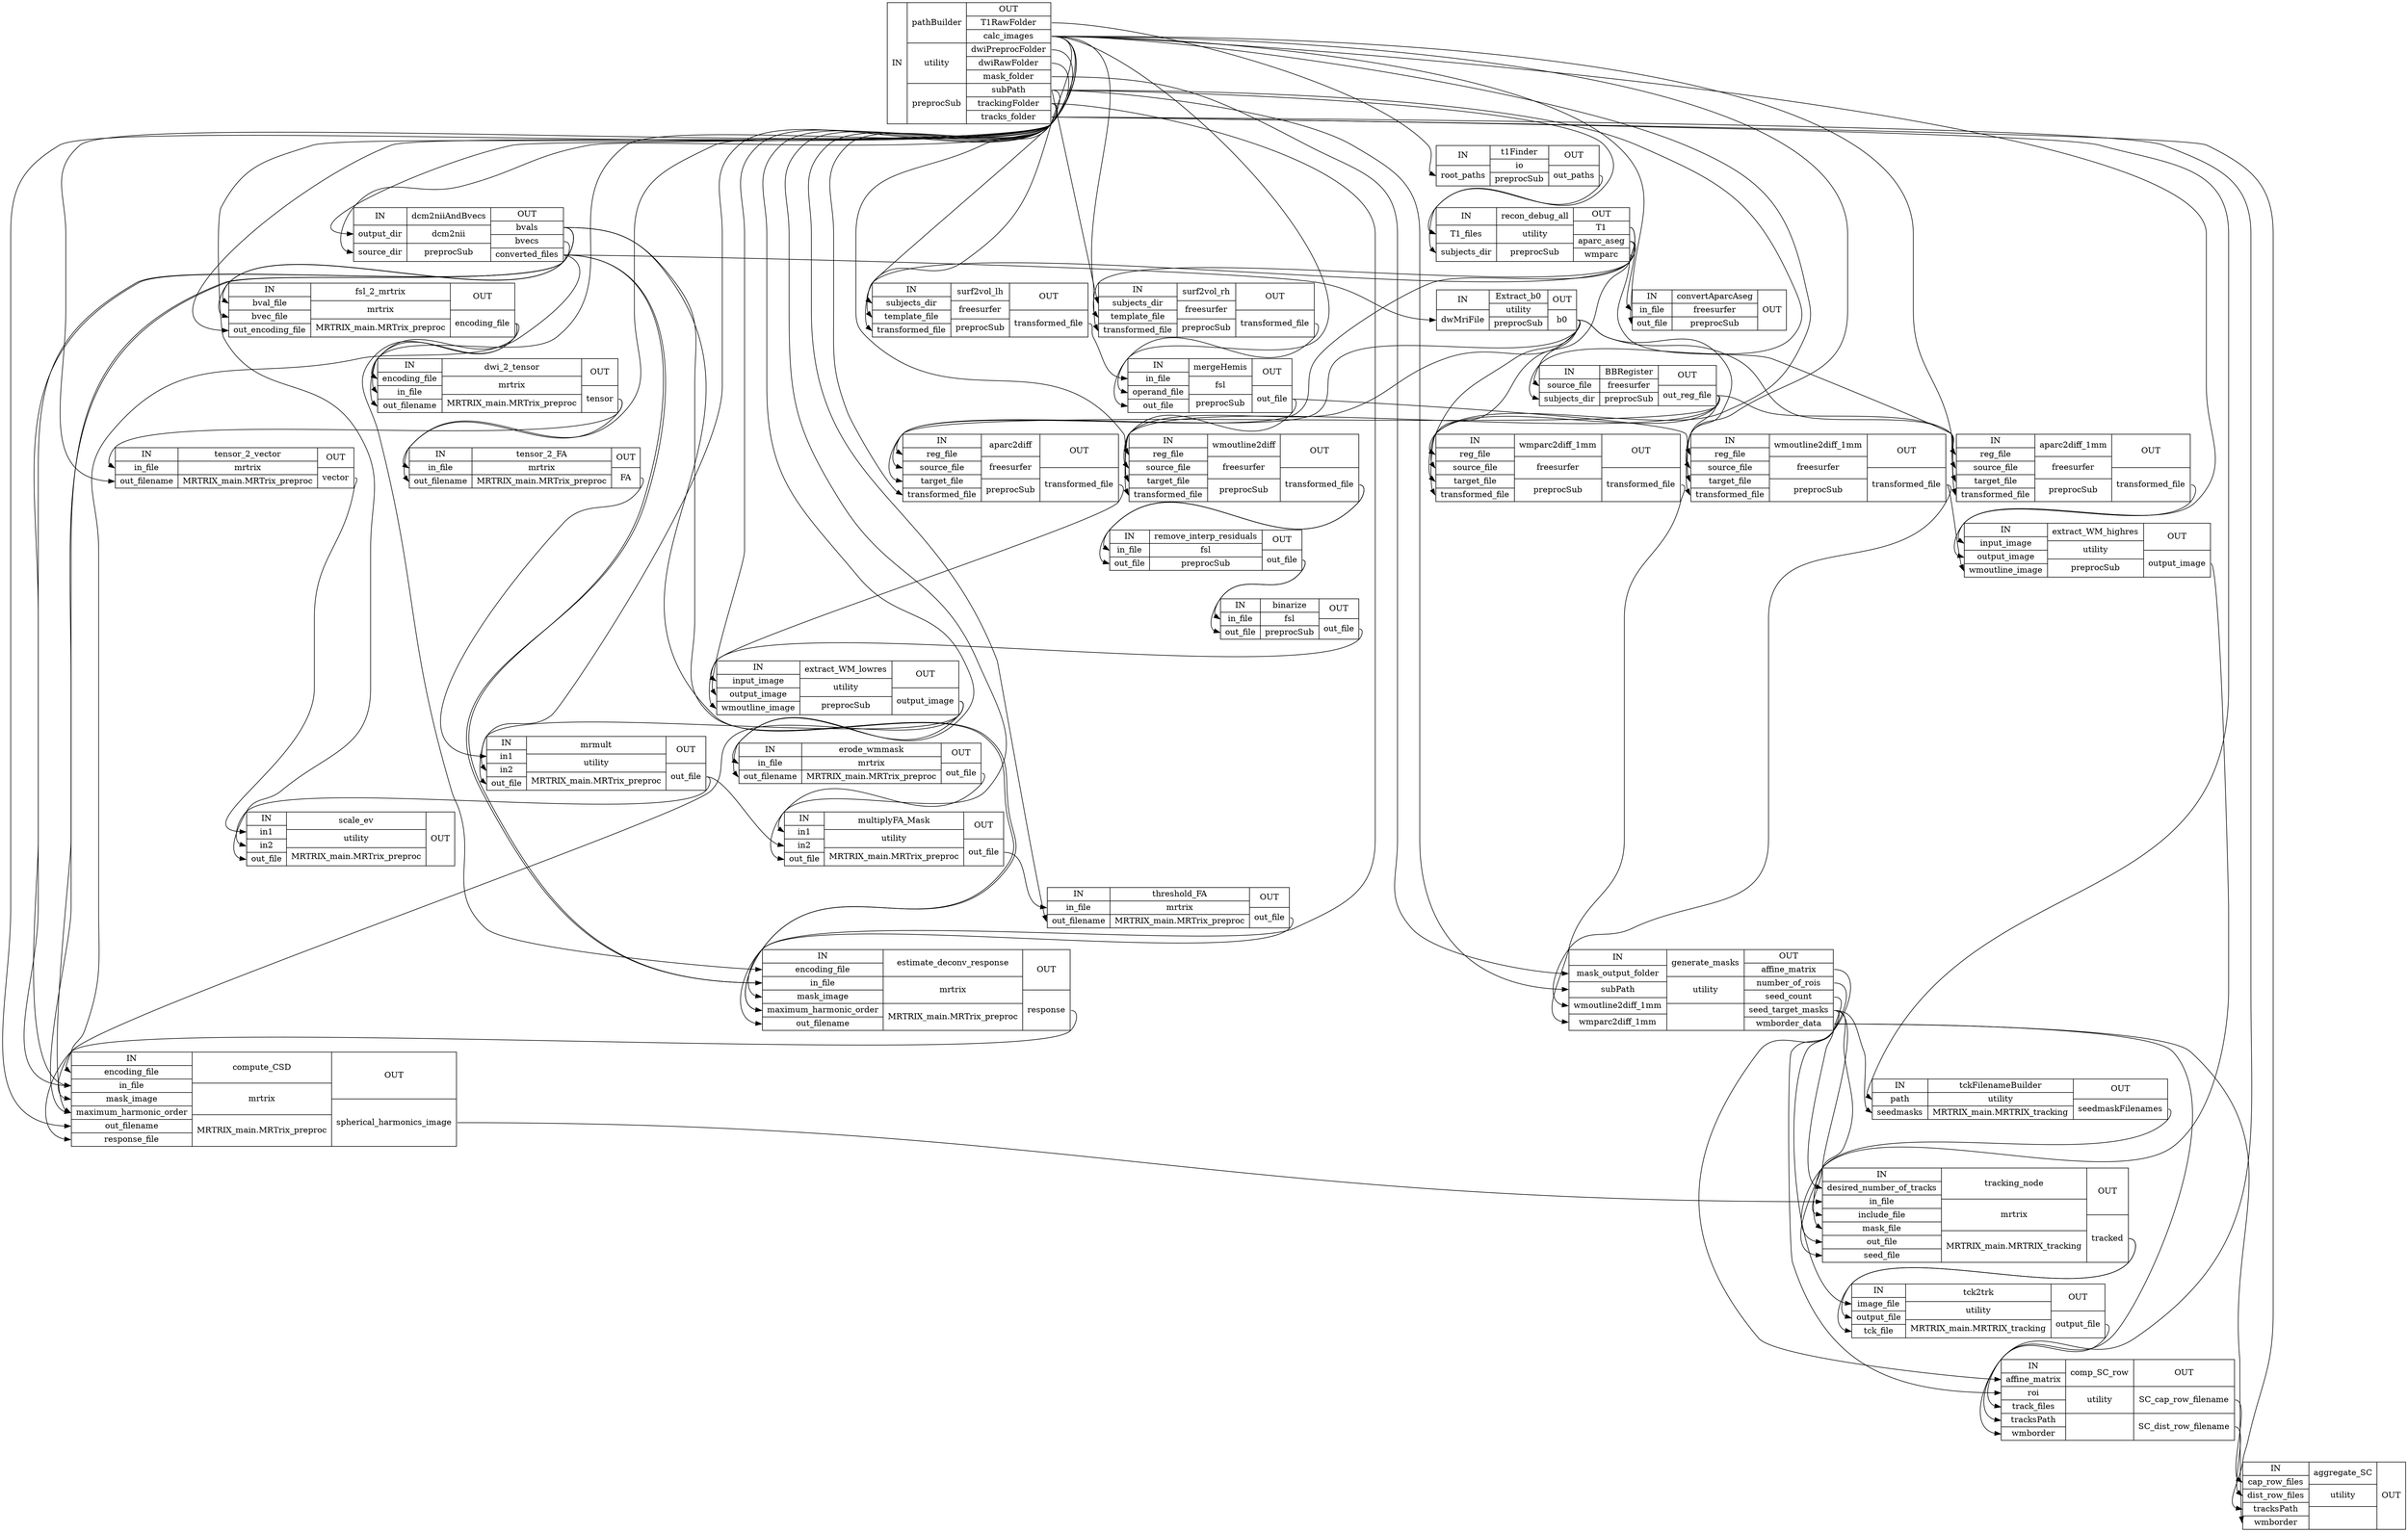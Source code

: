 digraph structs {
node [shape=record];
TVB_pipelinepreprocSubpathBuilder [label="{IN}|{ pathBuilder | utility | preprocSub }|{OUT|<outT1RawFolder> T1RawFolder|<outcalcimages> calc_images|<outdwiPreprocFolder> dwiPreprocFolder|<outdwiRawFolder> dwiRawFolder|<outmaskfolder> mask_folder|<outsubPath> subPath|<outtrackingFolder> trackingFolder|<outtracksfolder> tracks_folder}"];
TVB_pipelinepreprocSubt1Finder [label="{IN|<inrootpaths> root_paths}|{ t1Finder | io | preprocSub }|{OUT|<outoutpaths> out_paths}"];
TVB_pipelinepreprocSubdcm2niiAndBvecs [label="{IN|<inoutputdir> output_dir|<insourcedir> source_dir}|{ dcm2niiAndBvecs | dcm2nii | preprocSub }|{OUT|<outbvals> bvals|<outbvecs> bvecs|<outconvertedfiles> converted_files}"];
TVB_pipelinepreprocSubExtract_b0 [label="{IN|<indwMriFile> dwMriFile}|{ Extract_b0 | utility | preprocSub }|{OUT|<outb0> b0}"];
TVB_pipelinepreprocSubrecon_debug_all [label="{IN|<inT1files> T1_files|<insubjectsdir> subjects_dir}|{ recon_debug_all | utility | preprocSub }|{OUT|<outT1> T1|<outaparcaseg> aparc_aseg|<outwmparc> wmparc}"];
TVB_pipelinepreprocSubBBRegister [label="{IN|<insourcefile> source_file|<insubjectsdir> subjects_dir}|{ BBRegister | freesurfer | preprocSub }|{OUT|<outoutregfile> out_reg_file}"];
TVB_pipelinepreprocSubwmparc2diff_1mm [label="{IN|<inregfile> reg_file|<insourcefile> source_file|<intargetfile> target_file|<intransformedfile> transformed_file}|{ wmparc2diff_1mm | freesurfer | preprocSub }|{OUT|<outtransformedfile> transformed_file}"];
TVB_pipelinepreprocSubaparc2diff_1mm [label="{IN|<inregfile> reg_file|<insourcefile> source_file|<intargetfile> target_file|<intransformedfile> transformed_file}|{ aparc2diff_1mm | freesurfer | preprocSub }|{OUT|<outtransformedfile> transformed_file}"];
TVB_pipelineMRTRIX_mainMRTrix_preprocfsl_2_mrtrix [label="{IN|<inbvalfile> bval_file|<inbvecfile> bvec_file|<inoutencodingfile> out_encoding_file}|{ fsl_2_mrtrix | mrtrix | MRTRIX_main.MRTrix_preproc }|{OUT|<outencodingfile> encoding_file}"];
TVB_pipelineMRTRIX_mainMRTrix_preprocdwi_2_tensor [label="{IN|<inencodingfile> encoding_file|<ininfile> in_file|<inoutfilename> out_filename}|{ dwi_2_tensor | mrtrix | MRTRIX_main.MRTrix_preproc }|{OUT|<outtensor> tensor}"];
TVB_pipelineMRTRIX_mainMRTrix_preproctensor_2_vector [label="{IN|<ininfile> in_file|<inoutfilename> out_filename}|{ tensor_2_vector | mrtrix | MRTRIX_main.MRTrix_preproc }|{OUT|<outvector> vector}"];
TVB_pipelineMRTRIX_mainMRTrix_preproctensor_2_FA [label="{IN|<ininfile> in_file|<inoutfilename> out_filename}|{ tensor_2_FA | mrtrix | MRTRIX_main.MRTrix_preproc }|{OUT|<outFA> FA}"];
TVB_pipelinepreprocSubsurf2vol_lh [label="{IN|<insubjectsdir> subjects_dir|<intemplatefile> template_file|<intransformedfile> transformed_file}|{ surf2vol_lh | freesurfer | preprocSub }|{OUT|<outtransformedfile> transformed_file}"];
TVB_pipelinepreprocSubsurf2vol_rh [label="{IN|<insubjectsdir> subjects_dir|<intemplatefile> template_file|<intransformedfile> transformed_file}|{ surf2vol_rh | freesurfer | preprocSub }|{OUT|<outtransformedfile> transformed_file}"];
TVB_pipelinepreprocSubmergeHemis [label="{IN|<ininfile> in_file|<inoperandfile> operand_file|<inoutfile> out_file}|{ mergeHemis | fsl | preprocSub }|{OUT|<outoutfile> out_file}"];
TVB_pipelinepreprocSubwmoutline2diff [label="{IN|<inregfile> reg_file|<insourcefile> source_file|<intargetfile> target_file|<intransformedfile> transformed_file}|{ wmoutline2diff | freesurfer | preprocSub }|{OUT|<outtransformedfile> transformed_file}"];
TVB_pipelinepreprocSubremove_interp_residuals [label="{IN|<ininfile> in_file|<inoutfile> out_file}|{ remove_interp_residuals | fsl | preprocSub }|{OUT|<outoutfile> out_file}"];
TVB_pipelinepreprocSubbinarize [label="{IN|<ininfile> in_file|<inoutfile> out_file}|{ binarize | fsl | preprocSub }|{OUT|<outoutfile> out_file}"];
TVB_pipelinepreprocSubconvertAparcAseg [label="{IN|<ininfile> in_file|<inoutfile> out_file}|{ convertAparcAseg | freesurfer | preprocSub }|{OUT}"];
TVB_pipelinepreprocSubwmoutline2diff_1mm [label="{IN|<inregfile> reg_file|<insourcefile> source_file|<intargetfile> target_file|<intransformedfile> transformed_file}|{ wmoutline2diff_1mm | freesurfer | preprocSub }|{OUT|<outtransformedfile> transformed_file}"];
TVB_pipelinegenerate_masks [label="{IN|<inmaskoutputfolder> mask_output_folder|<insubPath> subPath|<inwmoutline2diff1mm> wmoutline2diff_1mm|<inwmparc2diff1mm> wmparc2diff_1mm}|{ generate_masks | utility |  }|{OUT|<outaffinematrix> affine_matrix|<outnumberofrois> number_of_rois|<outseedcount> seed_count|<outseedtargetmasks> seed_target_masks|<outwmborderdata> wmborder_data}"];
TVB_pipelinepreprocSubextract_WM_highres [label="{IN|<ininputimage> input_image|<inoutputimage> output_image|<inwmoutlineimage> wmoutline_image}|{ extract_WM_highres | utility | preprocSub }|{OUT|<outoutputimage> output_image}"];
TVB_pipelineMRTRIX_mainMRTRIX_trackingtckFilenameBuilder [label="{IN|<inpath> path|<inseedmasks> seedmasks}|{ tckFilenameBuilder | utility | MRTRIX_main.MRTRIX_tracking }|{OUT|<outseedmaskFilenames> seedmaskFilenames}"];
TVB_pipelinepreprocSubaparc2diff [label="{IN|<inregfile> reg_file|<insourcefile> source_file|<intargetfile> target_file|<intransformedfile> transformed_file}|{ aparc2diff | freesurfer | preprocSub }|{OUT|<outtransformedfile> transformed_file}"];
TVB_pipelinepreprocSubextract_WM_lowres [label="{IN|<ininputimage> input_image|<inoutputimage> output_image|<inwmoutlineimage> wmoutline_image}|{ extract_WM_lowres | utility | preprocSub }|{OUT|<outoutputimage> output_image}"];
TVB_pipelineMRTRIX_mainMRTrix_preprocerode_wmmask [label="{IN|<ininfile> in_file|<inoutfilename> out_filename}|{ erode_wmmask | mrtrix | MRTRIX_main.MRTrix_preproc }|{OUT|<outoutfile> out_file}"];
TVB_pipelineMRTRIX_mainMRTrix_preprocmrmult [label="{IN|<inin1> in1|<inin2> in2|<inoutfile> out_file}|{ mrmult | utility | MRTRIX_main.MRTrix_preproc }|{OUT|<outoutfile> out_file}"];
TVB_pipelineMRTRIX_mainMRTrix_preprocmultiplyFA_Mask [label="{IN|<inin1> in1|<inin2> in2|<inoutfile> out_file}|{ multiplyFA_Mask | utility | MRTRIX_main.MRTrix_preproc }|{OUT|<outoutfile> out_file}"];
TVB_pipelineMRTRIX_mainMRTrix_preprocscale_ev [label="{IN|<inin1> in1|<inin2> in2|<inoutfile> out_file}|{ scale_ev | utility | MRTRIX_main.MRTrix_preproc }|{OUT}"];
TVB_pipelineMRTRIX_mainMRTrix_preprocthreshold_FA [label="{IN|<ininfile> in_file|<inoutfilename> out_filename}|{ threshold_FA | mrtrix | MRTRIX_main.MRTrix_preproc }|{OUT|<outoutfile> out_file}"];
TVB_pipelineMRTRIX_mainMRTrix_preprocestimate_deconv_response [label="{IN|<inencodingfile> encoding_file|<ininfile> in_file|<inmaskimage> mask_image|<inmaximumharmonicorder> maximum_harmonic_order|<inoutfilename> out_filename}|{ estimate_deconv_response | mrtrix | MRTRIX_main.MRTrix_preproc }|{OUT|<outresponse> response}"];
TVB_pipelineMRTRIX_mainMRTrix_preproccompute_CSD [label="{IN|<inencodingfile> encoding_file|<ininfile> in_file|<inmaskimage> mask_image|<inmaximumharmonicorder> maximum_harmonic_order|<inoutfilename> out_filename|<inresponsefile> response_file}|{ compute_CSD | mrtrix | MRTRIX_main.MRTrix_preproc }|{OUT|<outsphericalharmonicsimage> spherical_harmonics_image}"];
TVB_pipelineMRTRIX_mainMRTRIX_trackingtracking_node [label="{IN|<indesirednumberoftracks> desired_number_of_tracks|<ininfile> in_file|<inincludefile> include_file|<inmaskfile> mask_file|<inoutfile> out_file|<inseedfile> seed_file}|{ tracking_node | mrtrix | MRTRIX_main.MRTRIX_tracking }|{OUT|<outtracked> tracked}"];
TVB_pipelineMRTRIX_mainMRTRIX_trackingtck2trk [label="{IN|<inimagefile> image_file|<inoutputfile> output_file|<intckfile> tck_file}|{ tck2trk | utility | MRTRIX_main.MRTRIX_tracking }|{OUT|<outoutputfile> output_file}"];
TVB_pipelinecomp_SC_row [label="{IN|<inaffinematrix> affine_matrix|<inroi> roi|<intrackfiles> track_files|<intracksPath> tracksPath|<inwmborder> wmborder}|{ comp_SC_row | utility |  }|{OUT|<outSCcaprowfilename> SC_cap_row_filename|<outSCdistrowfilename> SC_dist_row_filename}"];
TVB_pipelineaggregate_SC [label="{IN|<incaprowfiles> cap_row_files|<indistrowfiles> dist_row_files|<intracksPath> tracksPath|<inwmborder> wmborder}|{ aggregate_SC | utility |  }|{OUT}"];
TVB_pipelineMRTRIX_mainMRTRIX_trackingtck2trk:outoutputfile:e -> TVB_pipelinecomp_SC_row:intrackfiles:w;
TVB_pipelineMRTRIX_mainMRTRIX_trackingtckFilenameBuilder:outseedmaskFilenames:e -> TVB_pipelineMRTRIX_mainMRTRIX_trackingtracking_node:inoutfile:w;
TVB_pipelineMRTRIX_mainMRTRIX_trackingtracking_node:outtracked:e -> TVB_pipelineMRTRIX_mainMRTRIX_trackingtck2trk:inoutputfile:w;
TVB_pipelineMRTRIX_mainMRTRIX_trackingtracking_node:outtracked:e -> TVB_pipelineMRTRIX_mainMRTRIX_trackingtck2trk:intckfile:w;
TVB_pipelineMRTRIX_mainMRTrix_preproccompute_CSD:outsphericalharmonicsimage:e -> TVB_pipelineMRTRIX_mainMRTRIX_trackingtracking_node:ininfile:w;
TVB_pipelineMRTRIX_mainMRTrix_preprocdwi_2_tensor:outtensor:e -> TVB_pipelineMRTRIX_mainMRTrix_preproctensor_2_FA:ininfile:w;
TVB_pipelineMRTRIX_mainMRTrix_preprocdwi_2_tensor:outtensor:e -> TVB_pipelineMRTRIX_mainMRTrix_preproctensor_2_vector:ininfile:w;
TVB_pipelineMRTRIX_mainMRTrix_preprocerode_wmmask:outoutfile:e -> TVB_pipelineMRTRIX_mainMRTrix_preprocmultiplyFA_Mask:inin1:w;
TVB_pipelineMRTRIX_mainMRTrix_preprocestimate_deconv_response:outresponse:e -> TVB_pipelineMRTRIX_mainMRTrix_preproccompute_CSD:inresponsefile:w;
TVB_pipelineMRTRIX_mainMRTrix_preprocfsl_2_mrtrix:outencodingfile:e -> TVB_pipelineMRTRIX_mainMRTrix_preproccompute_CSD:inencodingfile:w;
TVB_pipelineMRTRIX_mainMRTrix_preprocfsl_2_mrtrix:outencodingfile:e -> TVB_pipelineMRTRIX_mainMRTrix_preprocdwi_2_tensor:inencodingfile:w;
TVB_pipelineMRTRIX_mainMRTrix_preprocfsl_2_mrtrix:outencodingfile:e -> TVB_pipelineMRTRIX_mainMRTrix_preprocestimate_deconv_response:inencodingfile:w;
TVB_pipelineMRTRIX_mainMRTrix_preprocmrmult:outoutfile:e -> TVB_pipelineMRTRIX_mainMRTrix_preprocmultiplyFA_Mask:inin2:w;
TVB_pipelineMRTRIX_mainMRTrix_preprocmrmult:outoutfile:e -> TVB_pipelineMRTRIX_mainMRTrix_preprocscale_ev:inin2:w;
TVB_pipelineMRTRIX_mainMRTrix_preprocmultiplyFA_Mask:outoutfile:e -> TVB_pipelineMRTRIX_mainMRTrix_preprocthreshold_FA:ininfile:w;
TVB_pipelineMRTRIX_mainMRTrix_preproctensor_2_FA:outFA:e -> TVB_pipelineMRTRIX_mainMRTrix_preprocmrmult:inin1:w;
TVB_pipelineMRTRIX_mainMRTrix_preproctensor_2_vector:outvector:e -> TVB_pipelineMRTRIX_mainMRTrix_preprocscale_ev:inin1:w;
TVB_pipelineMRTRIX_mainMRTrix_preprocthreshold_FA:outoutfile:e -> TVB_pipelineMRTRIX_mainMRTrix_preprocestimate_deconv_response:inmaskimage:w;
TVB_pipelinecomp_SC_row:outSCcaprowfilename:e -> TVB_pipelineaggregate_SC:incaprowfiles:w;
TVB_pipelinecomp_SC_row:outSCdistrowfilename:e -> TVB_pipelineaggregate_SC:indistrowfiles:w;
TVB_pipelinegenerate_masks:outaffinematrix:e -> TVB_pipelinecomp_SC_row:inaffinematrix:w;
TVB_pipelinegenerate_masks:outnumberofrois:e -> TVB_pipelinecomp_SC_row:inroi:w;
TVB_pipelinegenerate_masks:outseedcount:e -> TVB_pipelineMRTRIX_mainMRTRIX_trackingtracking_node:indesirednumberoftracks:w;
TVB_pipelinegenerate_masks:outseedtargetmasks:e -> TVB_pipelineMRTRIX_mainMRTRIX_trackingtck2trk:inimagefile:w;
TVB_pipelinegenerate_masks:outseedtargetmasks:e -> TVB_pipelineMRTRIX_mainMRTRIX_trackingtckFilenameBuilder:inseedmasks:w;
TVB_pipelinegenerate_masks:outseedtargetmasks:e -> TVB_pipelineMRTRIX_mainMRTRIX_trackingtracking_node:inincludefile:w;
TVB_pipelinegenerate_masks:outseedtargetmasks:e -> TVB_pipelineMRTRIX_mainMRTRIX_trackingtracking_node:inseedfile:w;
TVB_pipelinegenerate_masks:outwmborderdata:e -> TVB_pipelineaggregate_SC:inwmborder:w;
TVB_pipelinegenerate_masks:outwmborderdata:e -> TVB_pipelinecomp_SC_row:inwmborder:w;
TVB_pipelinepreprocSubBBRegister:outoutregfile:e -> TVB_pipelinepreprocSubaparc2diff:inregfile:w;
TVB_pipelinepreprocSubBBRegister:outoutregfile:e -> TVB_pipelinepreprocSubaparc2diff_1mm:inregfile:w;
TVB_pipelinepreprocSubBBRegister:outoutregfile:e -> TVB_pipelinepreprocSubwmoutline2diff:inregfile:w;
TVB_pipelinepreprocSubBBRegister:outoutregfile:e -> TVB_pipelinepreprocSubwmoutline2diff_1mm:inregfile:w;
TVB_pipelinepreprocSubBBRegister:outoutregfile:e -> TVB_pipelinepreprocSubwmparc2diff_1mm:inregfile:w;
TVB_pipelinepreprocSubExtract_b0:outb0:e -> TVB_pipelinepreprocSubBBRegister:insourcefile:w;
TVB_pipelinepreprocSubExtract_b0:outb0:e -> TVB_pipelinepreprocSubaparc2diff:insourcefile:w;
TVB_pipelinepreprocSubExtract_b0:outb0:e -> TVB_pipelinepreprocSubaparc2diff_1mm:insourcefile:w;
TVB_pipelinepreprocSubExtract_b0:outb0:e -> TVB_pipelinepreprocSubwmoutline2diff:insourcefile:w;
TVB_pipelinepreprocSubExtract_b0:outb0:e -> TVB_pipelinepreprocSubwmoutline2diff_1mm:insourcefile:w;
TVB_pipelinepreprocSubExtract_b0:outb0:e -> TVB_pipelinepreprocSubwmparc2diff_1mm:insourcefile:w;
TVB_pipelinepreprocSubaparc2diff:outtransformedfile:e -> TVB_pipelinepreprocSubextract_WM_lowres:ininputimage:w;
TVB_pipelinepreprocSubaparc2diff_1mm:outtransformedfile:e -> TVB_pipelinepreprocSubextract_WM_highres:ininputimage:w;
TVB_pipelinepreprocSubbinarize:outoutfile:e -> TVB_pipelinepreprocSubextract_WM_lowres:inwmoutlineimage:w;
TVB_pipelinepreprocSubdcm2niiAndBvecs:outbvals:e -> TVB_pipelineMRTRIX_mainMRTrix_preproccompute_CSD:inmaximumharmonicorder:w;
TVB_pipelinepreprocSubdcm2niiAndBvecs:outbvals:e -> TVB_pipelineMRTRIX_mainMRTrix_preproccompute_CSD:inmaximumharmonicorder:w;
TVB_pipelinepreprocSubdcm2niiAndBvecs:outbvals:e -> TVB_pipelineMRTRIX_mainMRTrix_preprocestimate_deconv_response:inmaximumharmonicorder:w;
TVB_pipelinepreprocSubdcm2niiAndBvecs:outbvals:e -> TVB_pipelineMRTRIX_mainMRTrix_preprocestimate_deconv_response:inmaximumharmonicorder:w;
TVB_pipelinepreprocSubdcm2niiAndBvecs:outbvals:e -> TVB_pipelineMRTRIX_mainMRTrix_preprocfsl_2_mrtrix:inbvalfile:w;
TVB_pipelinepreprocSubdcm2niiAndBvecs:outbvecs:e -> TVB_pipelineMRTRIX_mainMRTrix_preprocfsl_2_mrtrix:inbvecfile:w;
TVB_pipelinepreprocSubdcm2niiAndBvecs:outconvertedfiles:e -> TVB_pipelineMRTRIX_mainMRTrix_preproccompute_CSD:ininfile:w;
TVB_pipelinepreprocSubdcm2niiAndBvecs:outconvertedfiles:e -> TVB_pipelineMRTRIX_mainMRTrix_preproccompute_CSD:ininfile:w;
TVB_pipelinepreprocSubdcm2niiAndBvecs:outconvertedfiles:e -> TVB_pipelineMRTRIX_mainMRTrix_preprocdwi_2_tensor:ininfile:w;
TVB_pipelinepreprocSubdcm2niiAndBvecs:outconvertedfiles:e -> TVB_pipelineMRTRIX_mainMRTrix_preprocestimate_deconv_response:ininfile:w;
TVB_pipelinepreprocSubdcm2niiAndBvecs:outconvertedfiles:e -> TVB_pipelineMRTRIX_mainMRTrix_preprocestimate_deconv_response:ininfile:w;
TVB_pipelinepreprocSubdcm2niiAndBvecs:outconvertedfiles:e -> TVB_pipelinepreprocSubExtract_b0:indwMriFile:w;
TVB_pipelinepreprocSubextract_WM_highres:outoutputimage:e -> TVB_pipelineMRTRIX_mainMRTRIX_trackingtracking_node:inmaskfile:w;
TVB_pipelinepreprocSubextract_WM_lowres:outoutputimage:e -> TVB_pipelineMRTRIX_mainMRTrix_preproccompute_CSD:inmaskimage:w;
TVB_pipelinepreprocSubextract_WM_lowres:outoutputimage:e -> TVB_pipelineMRTRIX_mainMRTrix_preprocerode_wmmask:ininfile:w;
TVB_pipelinepreprocSubextract_WM_lowres:outoutputimage:e -> TVB_pipelineMRTRIX_mainMRTrix_preprocmrmult:inin2:w;
TVB_pipelinepreprocSubmergeHemis:outoutfile:e -> TVB_pipelinepreprocSubwmoutline2diff:intargetfile:w;
TVB_pipelinepreprocSubmergeHemis:outoutfile:e -> TVB_pipelinepreprocSubwmoutline2diff_1mm:intargetfile:w;
TVB_pipelinepreprocSubpathBuilder:outT1RawFolder:e -> TVB_pipelinepreprocSubt1Finder:inrootpaths:w;
TVB_pipelinepreprocSubpathBuilder:outcalcimages:e -> TVB_pipelinepreprocSubaparc2diff:intransformedfile:w;
TVB_pipelinepreprocSubpathBuilder:outcalcimages:e -> TVB_pipelinepreprocSubaparc2diff_1mm:intransformedfile:w;
TVB_pipelinepreprocSubpathBuilder:outcalcimages:e -> TVB_pipelinepreprocSubconvertAparcAseg:inoutfile:w;
TVB_pipelinepreprocSubpathBuilder:outcalcimages:e -> TVB_pipelinepreprocSubextract_WM_highres:inoutputimage:w;
TVB_pipelinepreprocSubpathBuilder:outcalcimages:e -> TVB_pipelinepreprocSubextract_WM_lowres:inoutputimage:w;
TVB_pipelinepreprocSubpathBuilder:outcalcimages:e -> TVB_pipelinepreprocSubmergeHemis:inoutfile:w;
TVB_pipelinepreprocSubpathBuilder:outcalcimages:e -> TVB_pipelinepreprocSubsurf2vol_lh:intransformedfile:w;
TVB_pipelinepreprocSubpathBuilder:outcalcimages:e -> TVB_pipelinepreprocSubsurf2vol_rh:intransformedfile:w;
TVB_pipelinepreprocSubpathBuilder:outcalcimages:e -> TVB_pipelinepreprocSubwmoutline2diff:intransformedfile:w;
TVB_pipelinepreprocSubpathBuilder:outcalcimages:e -> TVB_pipelinepreprocSubwmoutline2diff_1mm:intransformedfile:w;
TVB_pipelinepreprocSubpathBuilder:outcalcimages:e -> TVB_pipelinepreprocSubwmparc2diff_1mm:intransformedfile:w;
TVB_pipelinepreprocSubpathBuilder:outdwiPreprocFolder:e -> TVB_pipelinepreprocSubdcm2niiAndBvecs:inoutputdir:w;
TVB_pipelinepreprocSubpathBuilder:outdwiRawFolder:e -> TVB_pipelinepreprocSubdcm2niiAndBvecs:insourcedir:w;
TVB_pipelinepreprocSubpathBuilder:outmaskfolder:e -> TVB_pipelinegenerate_masks:inmaskoutputfolder:w;
TVB_pipelinepreprocSubpathBuilder:outsubPath:e -> TVB_pipelinegenerate_masks:insubPath:w;
TVB_pipelinepreprocSubpathBuilder:outsubPath:e -> TVB_pipelinepreprocSubBBRegister:insubjectsdir:w;
TVB_pipelinepreprocSubpathBuilder:outsubPath:e -> TVB_pipelinepreprocSubrecon_debug_all:insubjectsdir:w;
TVB_pipelinepreprocSubpathBuilder:outsubPath:e -> TVB_pipelinepreprocSubsurf2vol_lh:insubjectsdir:w;
TVB_pipelinepreprocSubpathBuilder:outsubPath:e -> TVB_pipelinepreprocSubsurf2vol_rh:insubjectsdir:w;
TVB_pipelinepreprocSubpathBuilder:outtrackingFolder:e -> TVB_pipelineMRTRIX_mainMRTrix_preproccompute_CSD:inoutfilename:w;
TVB_pipelinepreprocSubpathBuilder:outtrackingFolder:e -> TVB_pipelineMRTRIX_mainMRTrix_preprocdwi_2_tensor:inoutfilename:w;
TVB_pipelinepreprocSubpathBuilder:outtrackingFolder:e -> TVB_pipelineMRTRIX_mainMRTrix_preprocerode_wmmask:inoutfilename:w;
TVB_pipelinepreprocSubpathBuilder:outtrackingFolder:e -> TVB_pipelineMRTRIX_mainMRTrix_preprocestimate_deconv_response:inoutfilename:w;
TVB_pipelinepreprocSubpathBuilder:outtrackingFolder:e -> TVB_pipelineMRTRIX_mainMRTrix_preprocfsl_2_mrtrix:inoutencodingfile:w;
TVB_pipelinepreprocSubpathBuilder:outtrackingFolder:e -> TVB_pipelineMRTRIX_mainMRTrix_preprocmrmult:inoutfile:w;
TVB_pipelinepreprocSubpathBuilder:outtrackingFolder:e -> TVB_pipelineMRTRIX_mainMRTrix_preprocmultiplyFA_Mask:inoutfile:w;
TVB_pipelinepreprocSubpathBuilder:outtrackingFolder:e -> TVB_pipelineMRTRIX_mainMRTrix_preprocscale_ev:inoutfile:w;
TVB_pipelinepreprocSubpathBuilder:outtrackingFolder:e -> TVB_pipelineMRTRIX_mainMRTrix_preproctensor_2_FA:inoutfilename:w;
TVB_pipelinepreprocSubpathBuilder:outtrackingFolder:e -> TVB_pipelineMRTRIX_mainMRTrix_preproctensor_2_vector:inoutfilename:w;
TVB_pipelinepreprocSubpathBuilder:outtrackingFolder:e -> TVB_pipelineMRTRIX_mainMRTrix_preprocthreshold_FA:inoutfilename:w;
TVB_pipelinepreprocSubpathBuilder:outtracksfolder:e -> TVB_pipelineMRTRIX_mainMRTRIX_trackingtckFilenameBuilder:inpath:w;
TVB_pipelinepreprocSubpathBuilder:outtracksfolder:e -> TVB_pipelineaggregate_SC:intracksPath:w;
TVB_pipelinepreprocSubpathBuilder:outtracksfolder:e -> TVB_pipelinecomp_SC_row:intracksPath:w;
TVB_pipelinepreprocSubrecon_debug_all:outT1:e -> TVB_pipelinepreprocSubsurf2vol_lh:intemplatefile:w;
TVB_pipelinepreprocSubrecon_debug_all:outT1:e -> TVB_pipelinepreprocSubsurf2vol_rh:intemplatefile:w;
TVB_pipelinepreprocSubrecon_debug_all:outaparcaseg:e -> TVB_pipelinepreprocSubaparc2diff:intargetfile:w;
TVB_pipelinepreprocSubrecon_debug_all:outaparcaseg:e -> TVB_pipelinepreprocSubaparc2diff_1mm:intargetfile:w;
TVB_pipelinepreprocSubrecon_debug_all:outaparcaseg:e -> TVB_pipelinepreprocSubconvertAparcAseg:ininfile:w;
TVB_pipelinepreprocSubrecon_debug_all:outwmparc:e -> TVB_pipelinepreprocSubwmparc2diff_1mm:intargetfile:w;
TVB_pipelinepreprocSubremove_interp_residuals:outoutfile:e -> TVB_pipelinepreprocSubbinarize:ininfile:w;
TVB_pipelinepreprocSubremove_interp_residuals:outoutfile:e -> TVB_pipelinepreprocSubbinarize:inoutfile:w;
TVB_pipelinepreprocSubsurf2vol_lh:outtransformedfile:e -> TVB_pipelinepreprocSubmergeHemis:ininfile:w;
TVB_pipelinepreprocSubsurf2vol_rh:outtransformedfile:e -> TVB_pipelinepreprocSubmergeHemis:inoperandfile:w;
TVB_pipelinepreprocSubt1Finder:outoutpaths:e -> TVB_pipelinepreprocSubrecon_debug_all:inT1files:w;
TVB_pipelinepreprocSubwmoutline2diff:outtransformedfile:e -> TVB_pipelinepreprocSubremove_interp_residuals:ininfile:w;
TVB_pipelinepreprocSubwmoutline2diff:outtransformedfile:e -> TVB_pipelinepreprocSubremove_interp_residuals:inoutfile:w;
TVB_pipelinepreprocSubwmoutline2diff_1mm:outtransformedfile:e -> TVB_pipelinegenerate_masks:inwmoutline2diff1mm:w;
TVB_pipelinepreprocSubwmoutline2diff_1mm:outtransformedfile:e -> TVB_pipelinepreprocSubextract_WM_highres:inwmoutlineimage:w;
TVB_pipelinepreprocSubwmparc2diff_1mm:outtransformedfile:e -> TVB_pipelinegenerate_masks:inwmparc2diff1mm:w;
}